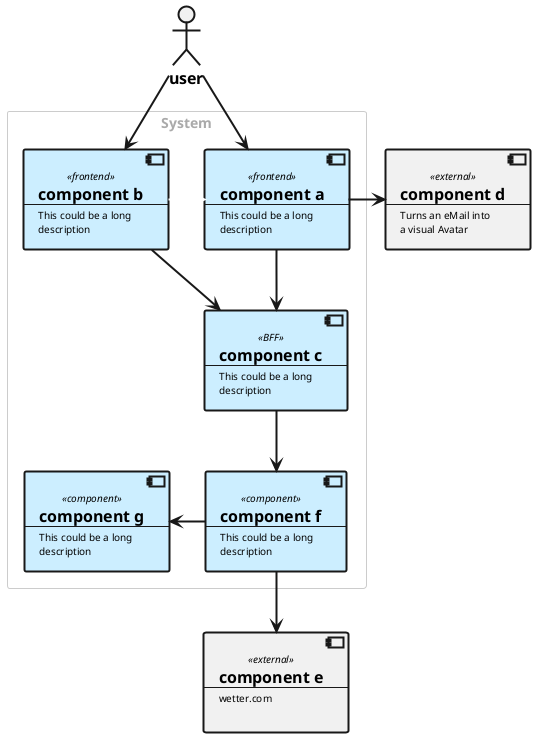 @startuml demo
<style>
arrow {
    LineThickness: 2;
    FontSize: 10px;
}
component, actor {
    LineThickness: 2;
    FontSize: 10px;
}
actor {
    FontSize: 16px;
    FontStyle: bold;
}
rectangle {
    LineColor: #ccc;
    FontColor: #aaa;
}
</style>

actor "user"
rectangle "System" {
    [<size:16>**component a**\n----\nThis could be a long\ndescription] <<frontend>> as a #CEF
    [<size:16>**component b**\n----\nThis could be a long\ndescription] <<frontend>> as b #CEF
    [<size:16>**component c**\n----\nThis could be a long\ndescription] <<BFF>> as c #CEF
    [<size:16>**component f**\n----\nThis could be a long\ndescription] <<component>> as f #CEF
    [<size:16>**component g**\n----\nThis could be a long\ndescription] <<component>> as g #CEF
}
[<size:16>**component d**\n----\nTurns an eMail into\na visual Avatar] <<external>> as d
[<size:16>**component e**\n----\nwetter.com\n] <<external>> as e

a --> c
b --> c
b -[#hidden]> a
c --> f
a -right-> d
f -left-> g
user -down-> a
user -down-> b
f -down-> e

@enduml



